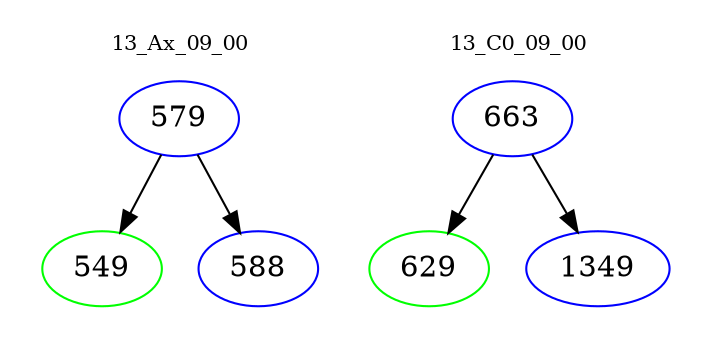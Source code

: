 digraph{
subgraph cluster_0 {
color = white
label = "13_Ax_09_00";
fontsize=10;
T0_579 [label="579", color="blue"]
T0_579 -> T0_549 [color="black"]
T0_549 [label="549", color="green"]
T0_579 -> T0_588 [color="black"]
T0_588 [label="588", color="blue"]
}
subgraph cluster_1 {
color = white
label = "13_C0_09_00";
fontsize=10;
T1_663 [label="663", color="blue"]
T1_663 -> T1_629 [color="black"]
T1_629 [label="629", color="green"]
T1_663 -> T1_1349 [color="black"]
T1_1349 [label="1349", color="blue"]
}
}
